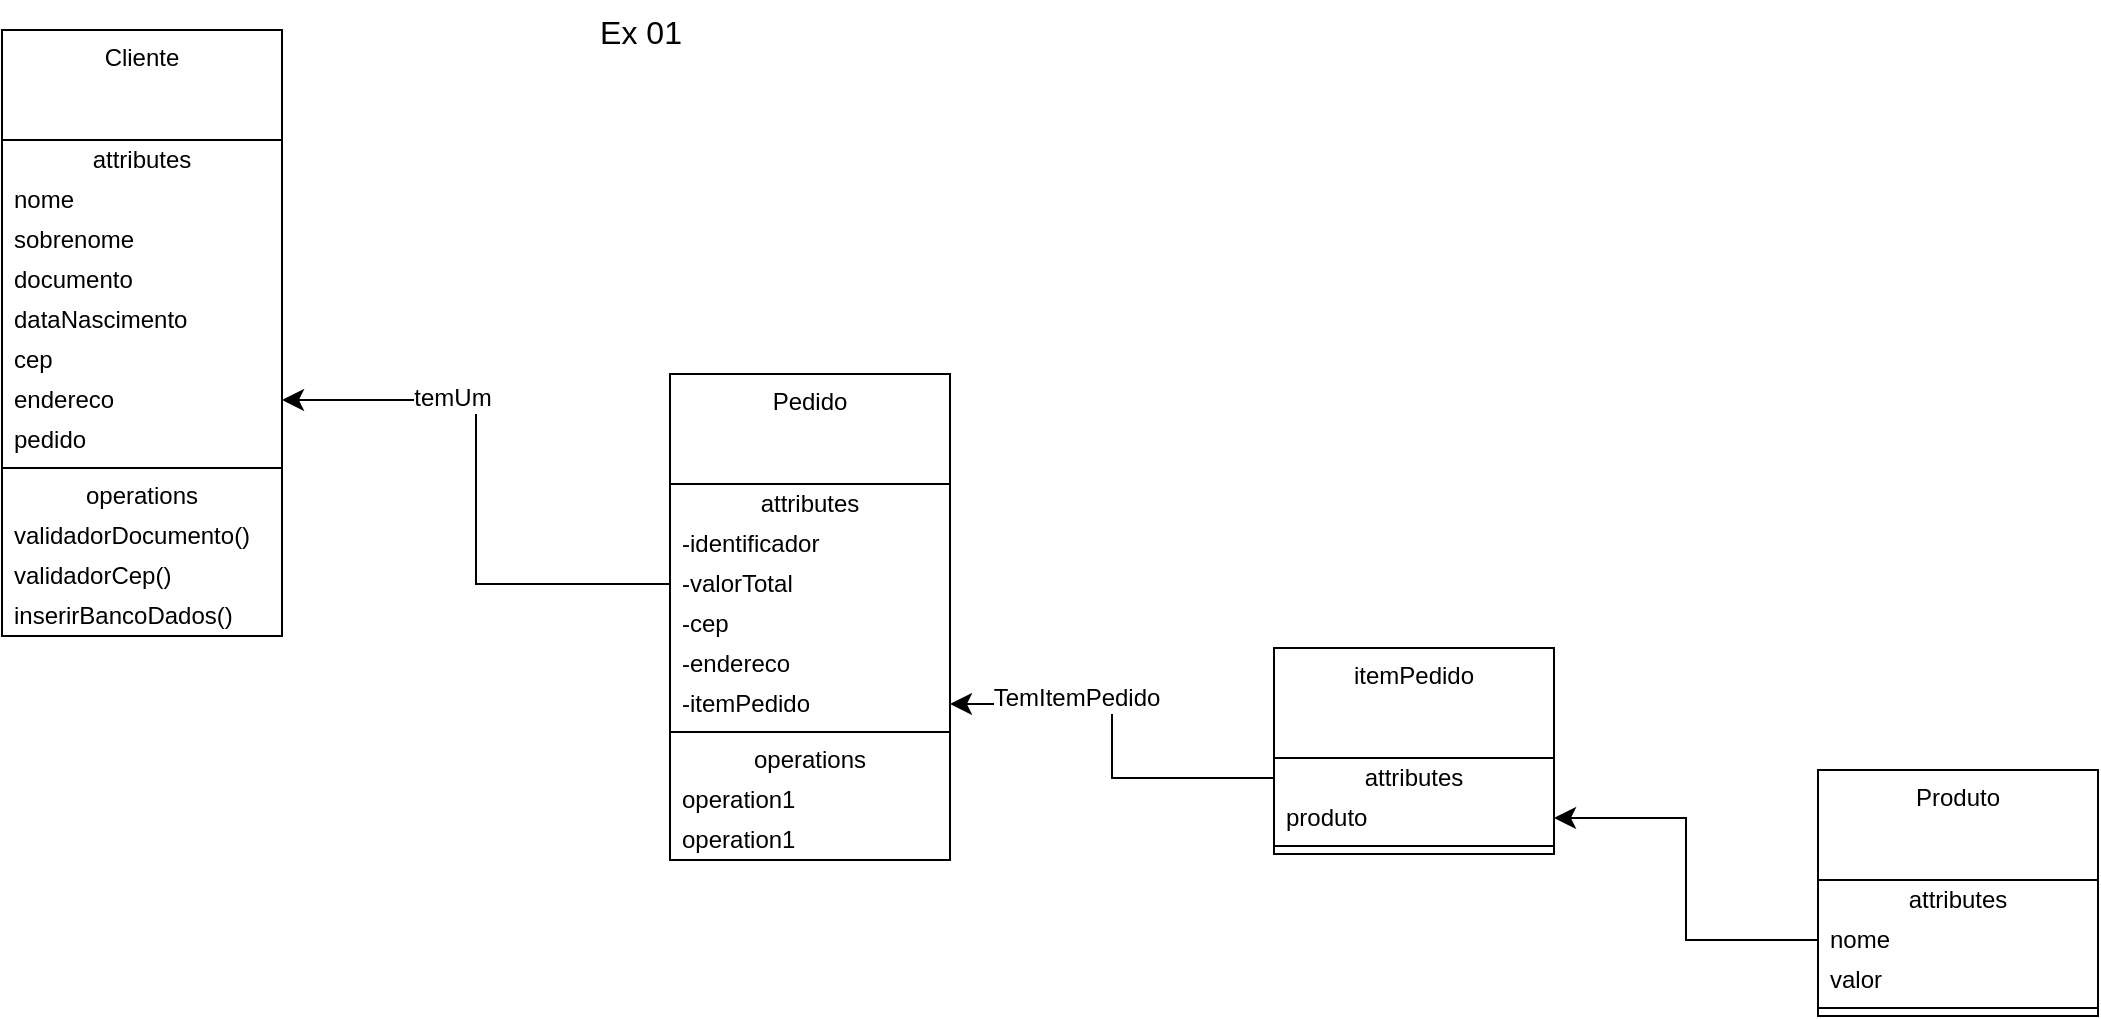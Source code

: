 <mxfile version="24.7.7" pages="4">
  <diagram name="Page-1" id="czfx6l4sxAxLdIoyAcw9">
    <mxGraphModel dx="2474" dy="1636" grid="0" gridSize="10" guides="1" tooltips="1" connect="1" arrows="1" fold="1" page="0" pageScale="1" pageWidth="827" pageHeight="1169" math="0" shadow="0">
      <root>
        <mxCell id="0" />
        <mxCell id="1" parent="0" />
        <mxCell id="qZZ64hg0Vm9KgGakXlwy-10" value="Cliente" style="swimlane;fontStyle=0;align=center;verticalAlign=top;childLayout=stackLayout;horizontal=1;startSize=55;horizontalStack=0;resizeParent=1;resizeParentMax=0;resizeLast=0;collapsible=0;marginBottom=0;html=1;whiteSpace=wrap;" vertex="1" parent="1">
          <mxGeometry x="-598" y="-782" width="140" height="303" as="geometry" />
        </mxCell>
        <mxCell id="qZZ64hg0Vm9KgGakXlwy-11" value="attributes" style="text;html=1;strokeColor=none;fillColor=none;align=center;verticalAlign=middle;spacingLeft=4;spacingRight=4;overflow=hidden;rotatable=0;points=[[0,0.5],[1,0.5]];portConstraint=eastwest;whiteSpace=wrap;" vertex="1" parent="qZZ64hg0Vm9KgGakXlwy-10">
          <mxGeometry y="55" width="140" height="20" as="geometry" />
        </mxCell>
        <mxCell id="qZZ64hg0Vm9KgGakXlwy-12" value="nome" style="text;html=1;strokeColor=none;fillColor=none;align=left;verticalAlign=middle;spacingLeft=4;spacingRight=4;overflow=hidden;rotatable=0;points=[[0,0.5],[1,0.5]];portConstraint=eastwest;whiteSpace=wrap;" vertex="1" parent="qZZ64hg0Vm9KgGakXlwy-10">
          <mxGeometry y="75" width="140" height="20" as="geometry" />
        </mxCell>
        <mxCell id="qZZ64hg0Vm9KgGakXlwy-44" value="sobrenome" style="text;html=1;strokeColor=none;fillColor=none;align=left;verticalAlign=middle;spacingLeft=4;spacingRight=4;overflow=hidden;rotatable=0;points=[[0,0.5],[1,0.5]];portConstraint=eastwest;whiteSpace=wrap;" vertex="1" parent="qZZ64hg0Vm9KgGakXlwy-10">
          <mxGeometry y="95" width="140" height="20" as="geometry" />
        </mxCell>
        <mxCell id="qZZ64hg0Vm9KgGakXlwy-45" value="documento" style="text;html=1;strokeColor=none;fillColor=none;align=left;verticalAlign=middle;spacingLeft=4;spacingRight=4;overflow=hidden;rotatable=0;points=[[0,0.5],[1,0.5]];portConstraint=eastwest;whiteSpace=wrap;" vertex="1" parent="qZZ64hg0Vm9KgGakXlwy-10">
          <mxGeometry y="115" width="140" height="20" as="geometry" />
        </mxCell>
        <mxCell id="qZZ64hg0Vm9KgGakXlwy-46" value="dataNascimento" style="text;html=1;strokeColor=none;fillColor=none;align=left;verticalAlign=middle;spacingLeft=4;spacingRight=4;overflow=hidden;rotatable=0;points=[[0,0.5],[1,0.5]];portConstraint=eastwest;whiteSpace=wrap;" vertex="1" parent="qZZ64hg0Vm9KgGakXlwy-10">
          <mxGeometry y="135" width="140" height="20" as="geometry" />
        </mxCell>
        <mxCell id="qZZ64hg0Vm9KgGakXlwy-47" value="cep" style="text;html=1;strokeColor=none;fillColor=none;align=left;verticalAlign=middle;spacingLeft=4;spacingRight=4;overflow=hidden;rotatable=0;points=[[0,0.5],[1,0.5]];portConstraint=eastwest;whiteSpace=wrap;" vertex="1" parent="qZZ64hg0Vm9KgGakXlwy-10">
          <mxGeometry y="155" width="140" height="20" as="geometry" />
        </mxCell>
        <mxCell id="qZZ64hg0Vm9KgGakXlwy-48" value="endereco" style="text;html=1;strokeColor=none;fillColor=none;align=left;verticalAlign=middle;spacingLeft=4;spacingRight=4;overflow=hidden;rotatable=0;points=[[0,0.5],[1,0.5]];portConstraint=eastwest;whiteSpace=wrap;" vertex="1" parent="qZZ64hg0Vm9KgGakXlwy-10">
          <mxGeometry y="175" width="140" height="20" as="geometry" />
        </mxCell>
        <mxCell id="qZZ64hg0Vm9KgGakXlwy-49" value="pedido" style="text;html=1;strokeColor=none;fillColor=none;align=left;verticalAlign=middle;spacingLeft=4;spacingRight=4;overflow=hidden;rotatable=0;points=[[0,0.5],[1,0.5]];portConstraint=eastwest;whiteSpace=wrap;" vertex="1" parent="qZZ64hg0Vm9KgGakXlwy-10">
          <mxGeometry y="195" width="140" height="20" as="geometry" />
        </mxCell>
        <mxCell id="qZZ64hg0Vm9KgGakXlwy-15" value="" style="line;strokeWidth=1;fillColor=none;align=left;verticalAlign=middle;spacingTop=-1;spacingLeft=3;spacingRight=3;rotatable=0;labelPosition=right;points=[];portConstraint=eastwest;" vertex="1" parent="qZZ64hg0Vm9KgGakXlwy-10">
          <mxGeometry y="215" width="140" height="8" as="geometry" />
        </mxCell>
        <mxCell id="qZZ64hg0Vm9KgGakXlwy-16" value="operations" style="text;html=1;strokeColor=none;fillColor=none;align=center;verticalAlign=middle;spacingLeft=4;spacingRight=4;overflow=hidden;rotatable=0;points=[[0,0.5],[1,0.5]];portConstraint=eastwest;whiteSpace=wrap;" vertex="1" parent="qZZ64hg0Vm9KgGakXlwy-10">
          <mxGeometry y="223" width="140" height="20" as="geometry" />
        </mxCell>
        <mxCell id="qZZ64hg0Vm9KgGakXlwy-17" value="validadorDocumento()" style="text;html=1;strokeColor=none;fillColor=none;align=left;verticalAlign=middle;spacingLeft=4;spacingRight=4;overflow=hidden;rotatable=0;points=[[0,0.5],[1,0.5]];portConstraint=eastwest;whiteSpace=wrap;" vertex="1" parent="qZZ64hg0Vm9KgGakXlwy-10">
          <mxGeometry y="243" width="140" height="20" as="geometry" />
        </mxCell>
        <mxCell id="qZZ64hg0Vm9KgGakXlwy-42" value="validadorCep()" style="text;html=1;strokeColor=none;fillColor=none;align=left;verticalAlign=middle;spacingLeft=4;spacingRight=4;overflow=hidden;rotatable=0;points=[[0,0.5],[1,0.5]];portConstraint=eastwest;whiteSpace=wrap;" vertex="1" parent="qZZ64hg0Vm9KgGakXlwy-10">
          <mxGeometry y="263" width="140" height="20" as="geometry" />
        </mxCell>
        <mxCell id="qZZ64hg0Vm9KgGakXlwy-43" value="inserirBancoDados()" style="text;html=1;strokeColor=none;fillColor=none;align=left;verticalAlign=middle;spacingLeft=4;spacingRight=4;overflow=hidden;rotatable=0;points=[[0,0.5],[1,0.5]];portConstraint=eastwest;whiteSpace=wrap;" vertex="1" parent="qZZ64hg0Vm9KgGakXlwy-10">
          <mxGeometry y="283" width="140" height="20" as="geometry" />
        </mxCell>
        <mxCell id="qZZ64hg0Vm9KgGakXlwy-18" value="Pedido" style="swimlane;fontStyle=0;align=center;verticalAlign=top;childLayout=stackLayout;horizontal=1;startSize=55;horizontalStack=0;resizeParent=1;resizeParentMax=0;resizeLast=0;collapsible=0;marginBottom=0;html=1;whiteSpace=wrap;" vertex="1" parent="1">
          <mxGeometry x="-264" y="-610" width="140" height="243" as="geometry" />
        </mxCell>
        <mxCell id="qZZ64hg0Vm9KgGakXlwy-19" value="attributes" style="text;html=1;strokeColor=none;fillColor=none;align=center;verticalAlign=middle;spacingLeft=4;spacingRight=4;overflow=hidden;rotatable=0;points=[[0,0.5],[1,0.5]];portConstraint=eastwest;whiteSpace=wrap;" vertex="1" parent="qZZ64hg0Vm9KgGakXlwy-18">
          <mxGeometry y="55" width="140" height="20" as="geometry" />
        </mxCell>
        <mxCell id="qZZ64hg0Vm9KgGakXlwy-20" value="-identificador" style="text;html=1;strokeColor=none;fillColor=none;align=left;verticalAlign=middle;spacingLeft=4;spacingRight=4;overflow=hidden;rotatable=0;points=[[0,0.5],[1,0.5]];portConstraint=eastwest;whiteSpace=wrap;" vertex="1" parent="qZZ64hg0Vm9KgGakXlwy-18">
          <mxGeometry y="75" width="140" height="20" as="geometry" />
        </mxCell>
        <mxCell id="qZZ64hg0Vm9KgGakXlwy-52" value="-valorTotal" style="text;html=1;strokeColor=none;fillColor=none;align=left;verticalAlign=middle;spacingLeft=4;spacingRight=4;overflow=hidden;rotatable=0;points=[[0,0.5],[1,0.5]];portConstraint=eastwest;whiteSpace=wrap;" vertex="1" parent="qZZ64hg0Vm9KgGakXlwy-18">
          <mxGeometry y="95" width="140" height="20" as="geometry" />
        </mxCell>
        <mxCell id="qZZ64hg0Vm9KgGakXlwy-53" value="-cep" style="text;html=1;strokeColor=none;fillColor=none;align=left;verticalAlign=middle;spacingLeft=4;spacingRight=4;overflow=hidden;rotatable=0;points=[[0,0.5],[1,0.5]];portConstraint=eastwest;whiteSpace=wrap;" vertex="1" parent="qZZ64hg0Vm9KgGakXlwy-18">
          <mxGeometry y="115" width="140" height="20" as="geometry" />
        </mxCell>
        <mxCell id="qZZ64hg0Vm9KgGakXlwy-54" value="-endereco" style="text;html=1;strokeColor=none;fillColor=none;align=left;verticalAlign=middle;spacingLeft=4;spacingRight=4;overflow=hidden;rotatable=0;points=[[0,0.5],[1,0.5]];portConstraint=eastwest;whiteSpace=wrap;" vertex="1" parent="qZZ64hg0Vm9KgGakXlwy-18">
          <mxGeometry y="135" width="140" height="20" as="geometry" />
        </mxCell>
        <mxCell id="qZZ64hg0Vm9KgGakXlwy-55" value="-itemPedido" style="text;html=1;strokeColor=none;fillColor=none;align=left;verticalAlign=middle;spacingLeft=4;spacingRight=4;overflow=hidden;rotatable=0;points=[[0,0.5],[1,0.5]];portConstraint=eastwest;whiteSpace=wrap;" vertex="1" parent="qZZ64hg0Vm9KgGakXlwy-18">
          <mxGeometry y="155" width="140" height="20" as="geometry" />
        </mxCell>
        <mxCell id="qZZ64hg0Vm9KgGakXlwy-23" value="" style="line;strokeWidth=1;fillColor=none;align=left;verticalAlign=middle;spacingTop=-1;spacingLeft=3;spacingRight=3;rotatable=0;labelPosition=right;points=[];portConstraint=eastwest;" vertex="1" parent="qZZ64hg0Vm9KgGakXlwy-18">
          <mxGeometry y="175" width="140" height="8" as="geometry" />
        </mxCell>
        <mxCell id="qZZ64hg0Vm9KgGakXlwy-24" value="operations" style="text;html=1;strokeColor=none;fillColor=none;align=center;verticalAlign=middle;spacingLeft=4;spacingRight=4;overflow=hidden;rotatable=0;points=[[0,0.5],[1,0.5]];portConstraint=eastwest;whiteSpace=wrap;" vertex="1" parent="qZZ64hg0Vm9KgGakXlwy-18">
          <mxGeometry y="183" width="140" height="20" as="geometry" />
        </mxCell>
        <mxCell id="qZZ64hg0Vm9KgGakXlwy-25" value="operation1" style="text;html=1;strokeColor=none;fillColor=none;align=left;verticalAlign=middle;spacingLeft=4;spacingRight=4;overflow=hidden;rotatable=0;points=[[0,0.5],[1,0.5]];portConstraint=eastwest;whiteSpace=wrap;" vertex="1" parent="qZZ64hg0Vm9KgGakXlwy-18">
          <mxGeometry y="203" width="140" height="20" as="geometry" />
        </mxCell>
        <mxCell id="qZZ64hg0Vm9KgGakXlwy-50" value="operation1" style="text;html=1;strokeColor=none;fillColor=none;align=left;verticalAlign=middle;spacingLeft=4;spacingRight=4;overflow=hidden;rotatable=0;points=[[0,0.5],[1,0.5]];portConstraint=eastwest;whiteSpace=wrap;" vertex="1" parent="qZZ64hg0Vm9KgGakXlwy-18">
          <mxGeometry y="223" width="140" height="20" as="geometry" />
        </mxCell>
        <mxCell id="qZZ64hg0Vm9KgGakXlwy-26" value="itemPedido" style="swimlane;fontStyle=0;align=center;verticalAlign=top;childLayout=stackLayout;horizontal=1;startSize=55;horizontalStack=0;resizeParent=1;resizeParentMax=0;resizeLast=0;collapsible=0;marginBottom=0;html=1;whiteSpace=wrap;" vertex="1" parent="1">
          <mxGeometry x="38" y="-473" width="140" height="103" as="geometry" />
        </mxCell>
        <mxCell id="qZZ64hg0Vm9KgGakXlwy-27" value="attributes" style="text;html=1;strokeColor=none;fillColor=none;align=center;verticalAlign=middle;spacingLeft=4;spacingRight=4;overflow=hidden;rotatable=0;points=[[0,0.5],[1,0.5]];portConstraint=eastwest;whiteSpace=wrap;" vertex="1" parent="qZZ64hg0Vm9KgGakXlwy-26">
          <mxGeometry y="55" width="140" height="20" as="geometry" />
        </mxCell>
        <mxCell id="qZZ64hg0Vm9KgGakXlwy-28" value="produto" style="text;html=1;strokeColor=none;fillColor=none;align=left;verticalAlign=middle;spacingLeft=4;spacingRight=4;overflow=hidden;rotatable=0;points=[[0,0.5],[1,0.5]];portConstraint=eastwest;whiteSpace=wrap;" vertex="1" parent="qZZ64hg0Vm9KgGakXlwy-26">
          <mxGeometry y="75" width="140" height="20" as="geometry" />
        </mxCell>
        <mxCell id="qZZ64hg0Vm9KgGakXlwy-31" value="" style="line;strokeWidth=1;fillColor=none;align=left;verticalAlign=middle;spacingTop=-1;spacingLeft=3;spacingRight=3;rotatable=0;labelPosition=right;points=[];portConstraint=eastwest;" vertex="1" parent="qZZ64hg0Vm9KgGakXlwy-26">
          <mxGeometry y="95" width="140" height="8" as="geometry" />
        </mxCell>
        <mxCell id="qZZ64hg0Vm9KgGakXlwy-34" value="Produto" style="swimlane;fontStyle=0;align=center;verticalAlign=top;childLayout=stackLayout;horizontal=1;startSize=55;horizontalStack=0;resizeParent=1;resizeParentMax=0;resizeLast=0;collapsible=0;marginBottom=0;html=1;whiteSpace=wrap;" vertex="1" parent="1">
          <mxGeometry x="310" y="-412" width="140" height="123" as="geometry" />
        </mxCell>
        <mxCell id="qZZ64hg0Vm9KgGakXlwy-35" value="attributes" style="text;html=1;strokeColor=none;fillColor=none;align=center;verticalAlign=middle;spacingLeft=4;spacingRight=4;overflow=hidden;rotatable=0;points=[[0,0.5],[1,0.5]];portConstraint=eastwest;whiteSpace=wrap;" vertex="1" parent="qZZ64hg0Vm9KgGakXlwy-34">
          <mxGeometry y="55" width="140" height="20" as="geometry" />
        </mxCell>
        <mxCell id="qZZ64hg0Vm9KgGakXlwy-36" value="nome" style="text;html=1;strokeColor=none;fillColor=none;align=left;verticalAlign=middle;spacingLeft=4;spacingRight=4;overflow=hidden;rotatable=0;points=[[0,0.5],[1,0.5]];portConstraint=eastwest;whiteSpace=wrap;" vertex="1" parent="qZZ64hg0Vm9KgGakXlwy-34">
          <mxGeometry y="75" width="140" height="20" as="geometry" />
        </mxCell>
        <mxCell id="qZZ64hg0Vm9KgGakXlwy-56" value="valor" style="text;html=1;strokeColor=none;fillColor=none;align=left;verticalAlign=middle;spacingLeft=4;spacingRight=4;overflow=hidden;rotatable=0;points=[[0,0.5],[1,0.5]];portConstraint=eastwest;whiteSpace=wrap;" vertex="1" parent="qZZ64hg0Vm9KgGakXlwy-34">
          <mxGeometry y="95" width="140" height="20" as="geometry" />
        </mxCell>
        <mxCell id="qZZ64hg0Vm9KgGakXlwy-39" value="" style="line;strokeWidth=1;fillColor=none;align=left;verticalAlign=middle;spacingTop=-1;spacingLeft=3;spacingRight=3;rotatable=0;labelPosition=right;points=[];portConstraint=eastwest;" vertex="1" parent="qZZ64hg0Vm9KgGakXlwy-34">
          <mxGeometry y="115" width="140" height="8" as="geometry" />
        </mxCell>
        <mxCell id="qZZ64hg0Vm9KgGakXlwy-63" style="edgeStyle=orthogonalEdgeStyle;rounded=0;orthogonalLoop=1;jettySize=auto;html=1;exitX=0;exitY=0.5;exitDx=0;exitDy=0;entryX=1;entryY=0.5;entryDx=0;entryDy=0;fontSize=12;startSize=8;endSize=8;" edge="1" parent="1" source="qZZ64hg0Vm9KgGakXlwy-52" target="qZZ64hg0Vm9KgGakXlwy-48">
          <mxGeometry relative="1" as="geometry" />
        </mxCell>
        <mxCell id="qZZ64hg0Vm9KgGakXlwy-64" value="temUm" style="edgeLabel;html=1;align=center;verticalAlign=middle;resizable=0;points=[];fontSize=12;" vertex="1" connectable="0" parent="qZZ64hg0Vm9KgGakXlwy-63">
          <mxGeometry x="0.406" y="-1" relative="1" as="geometry">
            <mxPoint as="offset" />
          </mxGeometry>
        </mxCell>
        <mxCell id="qZZ64hg0Vm9KgGakXlwy-65" style="edgeStyle=orthogonalEdgeStyle;rounded=0;orthogonalLoop=1;jettySize=auto;html=1;exitX=0;exitY=0.5;exitDx=0;exitDy=0;entryX=1;entryY=0.5;entryDx=0;entryDy=0;fontSize=12;startSize=8;endSize=8;" edge="1" parent="1" source="qZZ64hg0Vm9KgGakXlwy-27" target="qZZ64hg0Vm9KgGakXlwy-55">
          <mxGeometry relative="1" as="geometry" />
        </mxCell>
        <mxCell id="qZZ64hg0Vm9KgGakXlwy-66" value="TemItemPedido" style="edgeLabel;html=1;align=center;verticalAlign=middle;resizable=0;points=[];fontSize=12;" vertex="1" connectable="0" parent="qZZ64hg0Vm9KgGakXlwy-65">
          <mxGeometry x="0.618" y="-1" relative="1" as="geometry">
            <mxPoint x="25" y="-2" as="offset" />
          </mxGeometry>
        </mxCell>
        <mxCell id="qZZ64hg0Vm9KgGakXlwy-69" style="edgeStyle=orthogonalEdgeStyle;rounded=0;orthogonalLoop=1;jettySize=auto;html=1;exitX=0;exitY=0.5;exitDx=0;exitDy=0;entryX=1;entryY=0.5;entryDx=0;entryDy=0;fontSize=12;startSize=8;endSize=8;" edge="1" parent="1" source="qZZ64hg0Vm9KgGakXlwy-36" target="qZZ64hg0Vm9KgGakXlwy-28">
          <mxGeometry relative="1" as="geometry" />
        </mxCell>
        <mxCell id="qZZ64hg0Vm9KgGakXlwy-70" value="Ex 01" style="text;html=1;align=center;verticalAlign=middle;resizable=0;points=[];autosize=1;strokeColor=none;fillColor=none;fontSize=16;" vertex="1" parent="1">
          <mxGeometry x="-308.5" y="-796.5" width="59" height="31" as="geometry" />
        </mxCell>
      </root>
    </mxGraphModel>
  </diagram>
  <diagram id="YtJf0SkwaowIKMkwSpSg" name="Page-2">
    <mxGraphModel dx="2195" dy="2297" grid="0" gridSize="10" guides="1" tooltips="1" connect="1" arrows="1" fold="1" page="0" pageScale="1" pageWidth="827" pageHeight="1169" math="0" shadow="0">
      <root>
        <mxCell id="0" />
        <mxCell id="1" parent="0" />
        <mxCell id="MpnMH5lUcvCLgz3_sEFd-1" value="ex 02&lt;div&gt;&lt;br&gt;&lt;/div&gt;" style="text;html=1;align=center;verticalAlign=middle;resizable=0;points=[];autosize=1;strokeColor=none;fillColor=none;fontSize=16;" vertex="1" parent="1">
          <mxGeometry x="-554" y="-1574" width="57" height="50" as="geometry" />
        </mxCell>
        <mxCell id="MpnMH5lUcvCLgz3_sEFd-2" value="Paciente" style="swimlane;fontStyle=0;align=center;verticalAlign=top;childLayout=stackLayout;horizontal=1;startSize=55;horizontalStack=0;resizeParent=1;resizeParentMax=0;resizeLast=0;collapsible=0;marginBottom=0;html=1;whiteSpace=wrap;" vertex="1" parent="1">
          <mxGeometry x="-486" y="-1503" width="140" height="243" as="geometry" />
        </mxCell>
        <mxCell id="MpnMH5lUcvCLgz3_sEFd-3" value="attributes" style="text;html=1;strokeColor=none;fillColor=none;align=center;verticalAlign=middle;spacingLeft=4;spacingRight=4;overflow=hidden;rotatable=0;points=[[0,0.5],[1,0.5]];portConstraint=eastwest;whiteSpace=wrap;" vertex="1" parent="MpnMH5lUcvCLgz3_sEFd-2">
          <mxGeometry y="55" width="140" height="20" as="geometry" />
        </mxCell>
        <mxCell id="MpnMH5lUcvCLgz3_sEFd-4" value="nome" style="text;html=1;strokeColor=none;fillColor=none;align=left;verticalAlign=middle;spacingLeft=4;spacingRight=4;overflow=hidden;rotatable=0;points=[[0,0.5],[1,0.5]];portConstraint=eastwest;whiteSpace=wrap;" vertex="1" parent="MpnMH5lUcvCLgz3_sEFd-2">
          <mxGeometry y="75" width="140" height="20" as="geometry" />
        </mxCell>
        <mxCell id="MpnMH5lUcvCLgz3_sEFd-34" value="idade" style="text;html=1;strokeColor=none;fillColor=none;align=left;verticalAlign=middle;spacingLeft=4;spacingRight=4;overflow=hidden;rotatable=0;points=[[0,0.5],[1,0.5]];portConstraint=eastwest;whiteSpace=wrap;" vertex="1" parent="MpnMH5lUcvCLgz3_sEFd-2">
          <mxGeometry y="95" width="140" height="20" as="geometry" />
        </mxCell>
        <mxCell id="MpnMH5lUcvCLgz3_sEFd-35" value="endereco" style="text;html=1;strokeColor=none;fillColor=none;align=left;verticalAlign=middle;spacingLeft=4;spacingRight=4;overflow=hidden;rotatable=0;points=[[0,0.5],[1,0.5]];portConstraint=eastwest;whiteSpace=wrap;" vertex="1" parent="MpnMH5lUcvCLgz3_sEFd-2">
          <mxGeometry y="115" width="140" height="20" as="geometry" />
        </mxCell>
        <mxCell id="MpnMH5lUcvCLgz3_sEFd-36" value="telefone" style="text;html=1;strokeColor=none;fillColor=none;align=left;verticalAlign=middle;spacingLeft=4;spacingRight=4;overflow=hidden;rotatable=0;points=[[0,0.5],[1,0.5]];portConstraint=eastwest;whiteSpace=wrap;" vertex="1" parent="MpnMH5lUcvCLgz3_sEFd-2">
          <mxGeometry y="135" width="140" height="20" as="geometry" />
        </mxCell>
        <mxCell id="MpnMH5lUcvCLgz3_sEFd-37" value="historicoMedico" style="text;html=1;strokeColor=none;fillColor=none;align=left;verticalAlign=middle;spacingLeft=4;spacingRight=4;overflow=hidden;rotatable=0;points=[[0,0.5],[1,0.5]];portConstraint=eastwest;whiteSpace=wrap;" vertex="1" parent="MpnMH5lUcvCLgz3_sEFd-2">
          <mxGeometry y="155" width="140" height="20" as="geometry" />
        </mxCell>
        <mxCell id="MpnMH5lUcvCLgz3_sEFd-7" value="" style="line;strokeWidth=1;fillColor=none;align=left;verticalAlign=middle;spacingTop=-1;spacingLeft=3;spacingRight=3;rotatable=0;labelPosition=right;points=[];portConstraint=eastwest;" vertex="1" parent="MpnMH5lUcvCLgz3_sEFd-2">
          <mxGeometry y="175" width="140" height="8" as="geometry" />
        </mxCell>
        <mxCell id="MpnMH5lUcvCLgz3_sEFd-8" value="operations" style="text;html=1;strokeColor=none;fillColor=none;align=center;verticalAlign=middle;spacingLeft=4;spacingRight=4;overflow=hidden;rotatable=0;points=[[0,0.5],[1,0.5]];portConstraint=eastwest;whiteSpace=wrap;" vertex="1" parent="MpnMH5lUcvCLgz3_sEFd-2">
          <mxGeometry y="183" width="140" height="20" as="geometry" />
        </mxCell>
        <mxCell id="MpnMH5lUcvCLgz3_sEFd-9" value="marcarConsulta()" style="text;html=1;strokeColor=none;fillColor=none;align=left;verticalAlign=middle;spacingLeft=4;spacingRight=4;overflow=hidden;rotatable=0;points=[[0,0.5],[1,0.5]];portConstraint=eastwest;whiteSpace=wrap;" vertex="1" parent="MpnMH5lUcvCLgz3_sEFd-2">
          <mxGeometry y="203" width="140" height="20" as="geometry" />
        </mxCell>
        <mxCell id="MpnMH5lUcvCLgz3_sEFd-38" value="cancelarConsulta()" style="text;html=1;strokeColor=none;fillColor=none;align=left;verticalAlign=middle;spacingLeft=4;spacingRight=4;overflow=hidden;rotatable=0;points=[[0,0.5],[1,0.5]];portConstraint=eastwest;whiteSpace=wrap;" vertex="1" parent="MpnMH5lUcvCLgz3_sEFd-2">
          <mxGeometry y="223" width="140" height="20" as="geometry" />
        </mxCell>
        <mxCell id="MpnMH5lUcvCLgz3_sEFd-10" value="Medico" style="swimlane;fontStyle=0;align=center;verticalAlign=top;childLayout=stackLayout;horizontal=1;startSize=55;horizontalStack=0;resizeParent=1;resizeParentMax=0;resizeLast=0;collapsible=0;marginBottom=0;html=1;whiteSpace=wrap;" vertex="1" parent="1">
          <mxGeometry x="176" y="-1392" width="140" height="203" as="geometry" />
        </mxCell>
        <mxCell id="MpnMH5lUcvCLgz3_sEFd-11" value="attributes" style="text;html=1;strokeColor=none;fillColor=none;align=center;verticalAlign=middle;spacingLeft=4;spacingRight=4;overflow=hidden;rotatable=0;points=[[0,0.5],[1,0.5]];portConstraint=eastwest;whiteSpace=wrap;" vertex="1" parent="MpnMH5lUcvCLgz3_sEFd-10">
          <mxGeometry y="55" width="140" height="20" as="geometry" />
        </mxCell>
        <mxCell id="MpnMH5lUcvCLgz3_sEFd-12" value="nome" style="text;html=1;strokeColor=none;fillColor=none;align=left;verticalAlign=middle;spacingLeft=4;spacingRight=4;overflow=hidden;rotatable=0;points=[[0,0.5],[1,0.5]];portConstraint=eastwest;whiteSpace=wrap;" vertex="1" parent="MpnMH5lUcvCLgz3_sEFd-10">
          <mxGeometry y="75" width="140" height="20" as="geometry" />
        </mxCell>
        <mxCell id="hEM5aG9csn8AFSJkJF_Z-1" value="especialidade" style="text;html=1;strokeColor=none;fillColor=none;align=left;verticalAlign=middle;spacingLeft=4;spacingRight=4;overflow=hidden;rotatable=0;points=[[0,0.5],[1,0.5]];portConstraint=eastwest;whiteSpace=wrap;" vertex="1" parent="MpnMH5lUcvCLgz3_sEFd-10">
          <mxGeometry y="95" width="140" height="20" as="geometry" />
        </mxCell>
        <mxCell id="hEM5aG9csn8AFSJkJF_Z-2" value="crm" style="text;html=1;strokeColor=none;fillColor=none;align=left;verticalAlign=middle;spacingLeft=4;spacingRight=4;overflow=hidden;rotatable=0;points=[[0,0.5],[1,0.5]];portConstraint=eastwest;whiteSpace=wrap;" vertex="1" parent="MpnMH5lUcvCLgz3_sEFd-10">
          <mxGeometry y="115" width="140" height="20" as="geometry" />
        </mxCell>
        <mxCell id="MpnMH5lUcvCLgz3_sEFd-15" value="" style="line;strokeWidth=1;fillColor=none;align=left;verticalAlign=middle;spacingTop=-1;spacingLeft=3;spacingRight=3;rotatable=0;labelPosition=right;points=[];portConstraint=eastwest;" vertex="1" parent="MpnMH5lUcvCLgz3_sEFd-10">
          <mxGeometry y="135" width="140" height="8" as="geometry" />
        </mxCell>
        <mxCell id="MpnMH5lUcvCLgz3_sEFd-16" value="operations" style="text;html=1;strokeColor=none;fillColor=none;align=center;verticalAlign=middle;spacingLeft=4;spacingRight=4;overflow=hidden;rotatable=0;points=[[0,0.5],[1,0.5]];portConstraint=eastwest;whiteSpace=wrap;" vertex="1" parent="MpnMH5lUcvCLgz3_sEFd-10">
          <mxGeometry y="143" width="140" height="20" as="geometry" />
        </mxCell>
        <mxCell id="MpnMH5lUcvCLgz3_sEFd-17" value="realizarConsulta()" style="text;html=1;strokeColor=none;fillColor=none;align=left;verticalAlign=middle;spacingLeft=4;spacingRight=4;overflow=hidden;rotatable=0;points=[[0,0.5],[1,0.5]];portConstraint=eastwest;whiteSpace=wrap;" vertex="1" parent="MpnMH5lUcvCLgz3_sEFd-10">
          <mxGeometry y="163" width="140" height="20" as="geometry" />
        </mxCell>
        <mxCell id="hEM5aG9csn8AFSJkJF_Z-3" value="emitirConsulta()" style="text;html=1;strokeColor=none;fillColor=none;align=left;verticalAlign=middle;spacingLeft=4;spacingRight=4;overflow=hidden;rotatable=0;points=[[0,0.5],[1,0.5]];portConstraint=eastwest;whiteSpace=wrap;" vertex="1" parent="MpnMH5lUcvCLgz3_sEFd-10">
          <mxGeometry y="183" width="140" height="20" as="geometry" />
        </mxCell>
        <mxCell id="MpnMH5lUcvCLgz3_sEFd-18" value="Enfermagem" style="swimlane;fontStyle=0;align=center;verticalAlign=top;childLayout=stackLayout;horizontal=1;startSize=55;horizontalStack=0;resizeParent=1;resizeParentMax=0;resizeLast=0;collapsible=0;marginBottom=0;html=1;whiteSpace=wrap;" vertex="1" parent="1">
          <mxGeometry x="-358" y="-1143" width="140" height="183" as="geometry" />
        </mxCell>
        <mxCell id="MpnMH5lUcvCLgz3_sEFd-19" value="attributes" style="text;html=1;strokeColor=none;fillColor=none;align=center;verticalAlign=middle;spacingLeft=4;spacingRight=4;overflow=hidden;rotatable=0;points=[[0,0.5],[1,0.5]];portConstraint=eastwest;whiteSpace=wrap;" vertex="1" parent="MpnMH5lUcvCLgz3_sEFd-18">
          <mxGeometry y="55" width="140" height="20" as="geometry" />
        </mxCell>
        <mxCell id="MpnMH5lUcvCLgz3_sEFd-20" value="nome" style="text;html=1;strokeColor=none;fillColor=none;align=left;verticalAlign=middle;spacingLeft=4;spacingRight=4;overflow=hidden;rotatable=0;points=[[0,0.5],[1,0.5]];portConstraint=eastwest;whiteSpace=wrap;" vertex="1" parent="MpnMH5lUcvCLgz3_sEFd-18">
          <mxGeometry y="75" width="140" height="20" as="geometry" />
        </mxCell>
        <mxCell id="hEM5aG9csn8AFSJkJF_Z-6" value="registro" style="text;html=1;strokeColor=none;fillColor=none;align=left;verticalAlign=middle;spacingLeft=4;spacingRight=4;overflow=hidden;rotatable=0;points=[[0,0.5],[1,0.5]];portConstraint=eastwest;whiteSpace=wrap;" vertex="1" parent="MpnMH5lUcvCLgz3_sEFd-18">
          <mxGeometry y="95" width="140" height="20" as="geometry" />
        </mxCell>
        <mxCell id="MpnMH5lUcvCLgz3_sEFd-23" value="" style="line;strokeWidth=1;fillColor=none;align=left;verticalAlign=middle;spacingTop=-1;spacingLeft=3;spacingRight=3;rotatable=0;labelPosition=right;points=[];portConstraint=eastwest;" vertex="1" parent="MpnMH5lUcvCLgz3_sEFd-18">
          <mxGeometry y="115" width="140" height="8" as="geometry" />
        </mxCell>
        <mxCell id="MpnMH5lUcvCLgz3_sEFd-24" value="operations" style="text;html=1;strokeColor=none;fillColor=none;align=center;verticalAlign=middle;spacingLeft=4;spacingRight=4;overflow=hidden;rotatable=0;points=[[0,0.5],[1,0.5]];portConstraint=eastwest;whiteSpace=wrap;" vertex="1" parent="MpnMH5lUcvCLgz3_sEFd-18">
          <mxGeometry y="123" width="140" height="20" as="geometry" />
        </mxCell>
        <mxCell id="MpnMH5lUcvCLgz3_sEFd-25" value="assistirConsulta()" style="text;html=1;strokeColor=none;fillColor=none;align=left;verticalAlign=middle;spacingLeft=4;spacingRight=4;overflow=hidden;rotatable=0;points=[[0,0.5],[1,0.5]];portConstraint=eastwest;whiteSpace=wrap;" vertex="1" parent="MpnMH5lUcvCLgz3_sEFd-18">
          <mxGeometry y="143" width="140" height="20" as="geometry" />
        </mxCell>
        <mxCell id="hEM5aG9csn8AFSJkJF_Z-7" value="aplicarMedicamento()" style="text;html=1;strokeColor=none;fillColor=none;align=left;verticalAlign=middle;spacingLeft=4;spacingRight=4;overflow=hidden;rotatable=0;points=[[0,0.5],[1,0.5]];portConstraint=eastwest;whiteSpace=wrap;" vertex="1" parent="MpnMH5lUcvCLgz3_sEFd-18">
          <mxGeometry y="163" width="140" height="20" as="geometry" />
        </mxCell>
        <mxCell id="MpnMH5lUcvCLgz3_sEFd-26" value="Consulta" style="swimlane;fontStyle=0;align=center;verticalAlign=top;childLayout=stackLayout;horizontal=1;startSize=55;horizontalStack=0;resizeParent=1;resizeParentMax=0;resizeLast=0;collapsible=0;marginBottom=0;html=1;whiteSpace=wrap;" vertex="1" parent="1">
          <mxGeometry x="-146" y="-1463" width="140" height="203" as="geometry" />
        </mxCell>
        <mxCell id="MpnMH5lUcvCLgz3_sEFd-27" value="attributes" style="text;html=1;strokeColor=none;fillColor=none;align=center;verticalAlign=middle;spacingLeft=4;spacingRight=4;overflow=hidden;rotatable=0;points=[[0,0.5],[1,0.5]];portConstraint=eastwest;whiteSpace=wrap;" vertex="1" parent="MpnMH5lUcvCLgz3_sEFd-26">
          <mxGeometry y="55" width="140" height="20" as="geometry" />
        </mxCell>
        <mxCell id="MpnMH5lUcvCLgz3_sEFd-28" value="data" style="text;html=1;strokeColor=none;fillColor=none;align=left;verticalAlign=middle;spacingLeft=4;spacingRight=4;overflow=hidden;rotatable=0;points=[[0,0.5],[1,0.5]];portConstraint=eastwest;whiteSpace=wrap;" vertex="1" parent="MpnMH5lUcvCLgz3_sEFd-26">
          <mxGeometry y="75" width="140" height="20" as="geometry" />
        </mxCell>
        <mxCell id="pgSY3VOdV0O3gkSxskOd-1" value="hora" style="text;html=1;strokeColor=none;fillColor=none;align=left;verticalAlign=middle;spacingLeft=4;spacingRight=4;overflow=hidden;rotatable=0;points=[[0,0.5],[1,0.5]];portConstraint=eastwest;whiteSpace=wrap;" vertex="1" parent="MpnMH5lUcvCLgz3_sEFd-26">
          <mxGeometry y="95" width="140" height="20" as="geometry" />
        </mxCell>
        <mxCell id="pgSY3VOdV0O3gkSxskOd-2" value="diagnostico" style="text;html=1;strokeColor=none;fillColor=none;align=left;verticalAlign=middle;spacingLeft=4;spacingRight=4;overflow=hidden;rotatable=0;points=[[0,0.5],[1,0.5]];portConstraint=eastwest;whiteSpace=wrap;" vertex="1" parent="MpnMH5lUcvCLgz3_sEFd-26">
          <mxGeometry y="115" width="140" height="20" as="geometry" />
        </mxCell>
        <mxCell id="MpnMH5lUcvCLgz3_sEFd-31" value="" style="line;strokeWidth=1;fillColor=none;align=left;verticalAlign=middle;spacingTop=-1;spacingLeft=3;spacingRight=3;rotatable=0;labelPosition=right;points=[];portConstraint=eastwest;" vertex="1" parent="MpnMH5lUcvCLgz3_sEFd-26">
          <mxGeometry y="135" width="140" height="8" as="geometry" />
        </mxCell>
        <mxCell id="MpnMH5lUcvCLgz3_sEFd-32" value="operations" style="text;html=1;strokeColor=none;fillColor=none;align=center;verticalAlign=middle;spacingLeft=4;spacingRight=4;overflow=hidden;rotatable=0;points=[[0,0.5],[1,0.5]];portConstraint=eastwest;whiteSpace=wrap;" vertex="1" parent="MpnMH5lUcvCLgz3_sEFd-26">
          <mxGeometry y="143" width="140" height="20" as="geometry" />
        </mxCell>
        <mxCell id="MpnMH5lUcvCLgz3_sEFd-33" value="agendar()" style="text;html=1;strokeColor=none;fillColor=none;align=left;verticalAlign=middle;spacingLeft=4;spacingRight=4;overflow=hidden;rotatable=0;points=[[0,0.5],[1,0.5]];portConstraint=eastwest;whiteSpace=wrap;" vertex="1" parent="MpnMH5lUcvCLgz3_sEFd-26">
          <mxGeometry y="163" width="140" height="20" as="geometry" />
        </mxCell>
        <mxCell id="hEM5aG9csn8AFSJkJF_Z-8" value="finalizar()" style="text;html=1;strokeColor=none;fillColor=none;align=left;verticalAlign=middle;spacingLeft=4;spacingRight=4;overflow=hidden;rotatable=0;points=[[0,0.5],[1,0.5]];portConstraint=eastwest;whiteSpace=wrap;" vertex="1" parent="MpnMH5lUcvCLgz3_sEFd-26">
          <mxGeometry y="183" width="140" height="20" as="geometry" />
        </mxCell>
        <mxCell id="pgSY3VOdV0O3gkSxskOd-4" style="edgeStyle=orthogonalEdgeStyle;rounded=0;orthogonalLoop=1;jettySize=auto;html=1;exitX=0;exitY=0.5;exitDx=0;exitDy=0;entryX=1;entryY=0.5;entryDx=0;entryDy=0;fontSize=12;startSize=8;endSize=8;" edge="1" parent="1" source="MpnMH5lUcvCLgz3_sEFd-28" target="MpnMH5lUcvCLgz3_sEFd-4">
          <mxGeometry relative="1" as="geometry" />
        </mxCell>
        <mxCell id="pgSY3VOdV0O3gkSxskOd-5" value="n." style="text;html=1;align=center;verticalAlign=middle;resizable=0;points=[];autosize=1;strokeColor=none;fillColor=none;fontSize=16;" vertex="1" parent="1">
          <mxGeometry x="-340" y="-1416" width="31" height="31" as="geometry" />
        </mxCell>
        <mxCell id="pgSY3VOdV0O3gkSxskOd-6" value=".1" style="text;html=1;align=center;verticalAlign=middle;resizable=0;points=[];autosize=1;strokeColor=none;fillColor=none;fontSize=16;" vertex="1" parent="1">
          <mxGeometry x="-182.5" y="-1408.5" width="31" height="31" as="geometry" />
        </mxCell>
        <mxCell id="pgSY3VOdV0O3gkSxskOd-9" style="edgeStyle=orthogonalEdgeStyle;rounded=0;orthogonalLoop=1;jettySize=auto;html=1;exitX=0.75;exitY=0;exitDx=0;exitDy=0;entryX=0.557;entryY=1;entryDx=0;entryDy=0;entryPerimeter=0;fontSize=12;startSize=8;endSize=8;" edge="1" parent="1" target="hEM5aG9csn8AFSJkJF_Z-8">
          <mxGeometry relative="1" as="geometry">
            <mxPoint x="-218" y="-1118" as="sourcePoint" />
            <mxPoint x="-49.96" y="-1230" as="targetPoint" />
          </mxGeometry>
        </mxCell>
        <mxCell id="pgSY3VOdV0O3gkSxskOd-10" value="N.." style="text;html=1;align=center;verticalAlign=middle;resizable=0;points=[];autosize=1;strokeColor=none;fillColor=none;fontSize=16;" vertex="1" parent="1">
          <mxGeometry x="-211.5" y="-1182.5" width="38" height="31" as="geometry" />
        </mxCell>
        <mxCell id="pgSY3VOdV0O3gkSxskOd-11" value="M.." style="text;html=1;align=center;verticalAlign=middle;resizable=0;points=[];autosize=1;strokeColor=none;fillColor=none;fontSize=16;" vertex="1" parent="1">
          <mxGeometry x="-182.5" y="-1279" width="40" height="31" as="geometry" />
        </mxCell>
        <mxCell id="pgSY3VOdV0O3gkSxskOd-12" style="edgeStyle=orthogonalEdgeStyle;rounded=0;orthogonalLoop=1;jettySize=auto;html=1;exitX=0;exitY=0.5;exitDx=0;exitDy=0;entryX=1;entryY=0.5;entryDx=0;entryDy=0;fontSize=12;startSize=8;endSize=8;" edge="1" parent="1" source="MpnMH5lUcvCLgz3_sEFd-12" target="pgSY3VOdV0O3gkSxskOd-1">
          <mxGeometry relative="1" as="geometry" />
        </mxCell>
        <mxCell id="pgSY3VOdV0O3gkSxskOd-13" value="1.." style="text;html=1;align=center;verticalAlign=middle;resizable=0;points=[];autosize=1;strokeColor=none;fillColor=none;fontSize=16;" vertex="1" parent="1">
          <mxGeometry x="138.5" y="-1342.5" width="36" height="31" as="geometry" />
        </mxCell>
        <mxCell id="pgSY3VOdV0O3gkSxskOd-14" value="N.." style="text;html=1;align=center;verticalAlign=middle;resizable=0;points=[];autosize=1;strokeColor=none;fillColor=none;fontSize=16;" vertex="1" parent="1">
          <mxGeometry x="-1" y="-1392" width="38" height="31" as="geometry" />
        </mxCell>
      </root>
    </mxGraphModel>
  </diagram>
  <diagram id="AkfL9e0_rn7Cl09tGqZX" name="Page-3">
    <mxGraphModel dx="3590" dy="1793" grid="0" gridSize="10" guides="1" tooltips="1" connect="1" arrows="1" fold="1" page="0" pageScale="1" pageWidth="827" pageHeight="1169" math="0" shadow="0">
      <root>
        <mxCell id="0" />
        <mxCell id="1" parent="0" />
        <mxCell id="lMZuPVqC9S4fI1PraFoN-1" value="ex 3" style="text;html=1;align=center;verticalAlign=middle;resizable=0;points=[];autosize=1;strokeColor=none;fillColor=none;fontSize=16;" vertex="1" parent="1">
          <mxGeometry x="-401.5" y="-84.5" width="48" height="31" as="geometry" />
        </mxCell>
        <mxCell id="lMZuPVqC9S4fI1PraFoN-2" value="Inicio" style="ellipse;html=1;whiteSpace=wrap;" vertex="1" parent="1">
          <mxGeometry x="-325" y="-28" width="114" height="61" as="geometry" />
        </mxCell>
        <mxCell id="lMZuPVqC9S4fI1PraFoN-7" value="" style="edgeStyle=none;curved=1;rounded=0;orthogonalLoop=1;jettySize=auto;html=1;fontSize=12;startSize=8;endSize=8;" edge="1" parent="1" source="lMZuPVqC9S4fI1PraFoN-4" target="lMZuPVqC9S4fI1PraFoN-6">
          <mxGeometry relative="1" as="geometry" />
        </mxCell>
        <mxCell id="lMZuPVqC9S4fI1PraFoN-4" value="Selecionar Produto" style="rounded=1;whiteSpace=wrap;html=1;" vertex="1" parent="1">
          <mxGeometry x="-335" y="112" width="120" height="60" as="geometry" />
        </mxCell>
        <mxCell id="lMZuPVqC9S4fI1PraFoN-5" style="edgeStyle=none;curved=1;rounded=0;orthogonalLoop=1;jettySize=auto;html=1;entryX=0.558;entryY=0;entryDx=0;entryDy=0;entryPerimeter=0;fontSize=12;startSize=8;endSize=8;" edge="1" parent="1" source="lMZuPVqC9S4fI1PraFoN-2" target="lMZuPVqC9S4fI1PraFoN-4">
          <mxGeometry relative="1" as="geometry" />
        </mxCell>
        <mxCell id="lMZuPVqC9S4fI1PraFoN-9" value="" style="edgeStyle=none;curved=1;rounded=0;orthogonalLoop=1;jettySize=auto;html=1;fontSize=12;startSize=8;endSize=8;" edge="1" parent="1" source="lMZuPVqC9S4fI1PraFoN-6" target="lMZuPVqC9S4fI1PraFoN-8">
          <mxGeometry relative="1" as="geometry" />
        </mxCell>
        <mxCell id="lMZuPVqC9S4fI1PraFoN-6" value="Adicionar ao Carrinho" style="rounded=1;whiteSpace=wrap;html=1;" vertex="1" parent="1">
          <mxGeometry x="-337" y="247" width="120" height="60" as="geometry" />
        </mxCell>
        <mxCell id="lMZuPVqC9S4fI1PraFoN-16" style="edgeStyle=none;curved=1;rounded=0;orthogonalLoop=1;jettySize=auto;html=1;exitX=1;exitY=0.5;exitDx=0;exitDy=0;entryX=0;entryY=0.5;entryDx=0;entryDy=0;fontSize=12;startSize=8;endSize=8;" edge="1" parent="1" source="lMZuPVqC9S4fI1PraFoN-8" target="lMZuPVqC9S4fI1PraFoN-10">
          <mxGeometry relative="1" as="geometry" />
        </mxCell>
        <mxCell id="lMZuPVqC9S4fI1PraFoN-8" value="Revisar Pedido" style="rounded=1;whiteSpace=wrap;html=1;" vertex="1" parent="1">
          <mxGeometry x="-335" y="385" width="120" height="60" as="geometry" />
        </mxCell>
        <mxCell id="lMZuPVqC9S4fI1PraFoN-10" value="Pedido Correto?" style="rhombus;whiteSpace=wrap;html=1;" vertex="1" parent="1">
          <mxGeometry x="-30" y="375" width="80" height="80" as="geometry" />
        </mxCell>
        <mxCell id="lMZuPVqC9S4fI1PraFoN-14" style="edgeStyle=none;curved=1;rounded=0;orthogonalLoop=1;jettySize=auto;html=1;entryX=1;entryY=0.5;entryDx=0;entryDy=0;fontSize=12;startSize=8;endSize=8;" edge="1" parent="1" source="lMZuPVqC9S4fI1PraFoN-13" target="lMZuPVqC9S4fI1PraFoN-6">
          <mxGeometry relative="1" as="geometry" />
        </mxCell>
        <mxCell id="lMZuPVqC9S4fI1PraFoN-15" style="edgeStyle=none;curved=1;rounded=0;orthogonalLoop=1;jettySize=auto;html=1;entryX=0.5;entryY=0;entryDx=0;entryDy=0;fontSize=12;startSize=8;endSize=8;" edge="1" parent="1" source="lMZuPVqC9S4fI1PraFoN-13" target="lMZuPVqC9S4fI1PraFoN-10">
          <mxGeometry relative="1" as="geometry" />
        </mxCell>
        <mxCell id="lMZuPVqC9S4fI1PraFoN-13" value="Não" style="text;html=1;align=center;verticalAlign=middle;resizable=0;points=[];autosize=1;strokeColor=none;fillColor=none;fontSize=16;" vertex="1" parent="1">
          <mxGeometry x="-13.5" y="261.5" width="47" height="31" as="geometry" />
        </mxCell>
        <mxCell id="lMZuPVqC9S4fI1PraFoN-20" style="edgeStyle=none;curved=1;rounded=0;orthogonalLoop=1;jettySize=auto;html=1;fontSize=12;startSize=8;endSize=8;" edge="1" parent="1" source="lMZuPVqC9S4fI1PraFoN-17">
          <mxGeometry relative="1" as="geometry">
            <mxPoint x="278.5" y="500" as="targetPoint" />
          </mxGeometry>
        </mxCell>
        <mxCell id="lMZuPVqC9S4fI1PraFoN-17" value="Sim" style="text;html=1;align=center;verticalAlign=middle;resizable=0;points=[];autosize=1;strokeColor=none;fillColor=none;fontSize=16;" vertex="1" parent="1">
          <mxGeometry x="255.5" y="398.5" width="46" height="31" as="geometry" />
        </mxCell>
        <mxCell id="lMZuPVqC9S4fI1PraFoN-18" style="edgeStyle=none;curved=1;rounded=0;orthogonalLoop=1;jettySize=auto;html=1;exitX=1;exitY=0.5;exitDx=0;exitDy=0;entryX=0.033;entryY=0.5;entryDx=0;entryDy=0;entryPerimeter=0;fontSize=12;startSize=8;endSize=8;" edge="1" parent="1" source="lMZuPVqC9S4fI1PraFoN-10" target="lMZuPVqC9S4fI1PraFoN-17">
          <mxGeometry relative="1" as="geometry" />
        </mxCell>
        <mxCell id="lMZuPVqC9S4fI1PraFoN-19" value="Fazer pagamento" style="rounded=1;whiteSpace=wrap;html=1;" vertex="1" parent="1">
          <mxGeometry x="209" y="501" width="120" height="60" as="geometry" />
        </mxCell>
        <mxCell id="lMZuPVqC9S4fI1PraFoN-21" value="Pagamento Aprovado" style="rhombus;whiteSpace=wrap;html=1;" vertex="1" parent="1">
          <mxGeometry x="221" y="629" width="80" height="80" as="geometry" />
        </mxCell>
        <mxCell id="lMZuPVqC9S4fI1PraFoN-25" style="edgeStyle=elbowEdgeStyle;rounded=0;orthogonalLoop=1;jettySize=auto;html=1;entryX=1;entryY=0.5;entryDx=0;entryDy=0;fontSize=12;startSize=8;endSize=8;" edge="1" parent="1" source="lMZuPVqC9S4fI1PraFoN-22" target="lMZuPVqC9S4fI1PraFoN-19">
          <mxGeometry relative="1" as="geometry">
            <Array as="points">
              <mxPoint x="445" y="579" />
            </Array>
          </mxGeometry>
        </mxCell>
        <mxCell id="lMZuPVqC9S4fI1PraFoN-22" value="Não" style="text;html=1;align=center;verticalAlign=middle;resizable=0;points=[];autosize=1;strokeColor=none;fillColor=none;fontSize=16;" vertex="1" parent="1">
          <mxGeometry x="424.5" y="650.5" width="47" height="31" as="geometry" />
        </mxCell>
        <mxCell id="lMZuPVqC9S4fI1PraFoN-23" style="edgeStyle=none;curved=1;rounded=0;orthogonalLoop=1;jettySize=auto;html=1;exitX=1;exitY=0.5;exitDx=0;exitDy=0;entryX=-0.032;entryY=0.629;entryDx=0;entryDy=0;entryPerimeter=0;fontSize=12;startSize=8;endSize=8;" edge="1" parent="1" source="lMZuPVqC9S4fI1PraFoN-21" target="lMZuPVqC9S4fI1PraFoN-22">
          <mxGeometry relative="1" as="geometry" />
        </mxCell>
        <mxCell id="lMZuPVqC9S4fI1PraFoN-28" style="edgeStyle=none;curved=1;rounded=0;orthogonalLoop=1;jettySize=auto;html=1;fontSize=12;startSize=8;endSize=8;" edge="1" parent="1" source="lMZuPVqC9S4fI1PraFoN-26">
          <mxGeometry relative="1" as="geometry">
            <mxPoint x="258" y="910" as="targetPoint" />
          </mxGeometry>
        </mxCell>
        <mxCell id="lMZuPVqC9S4fI1PraFoN-26" value="Sim" style="text;html=1;align=center;verticalAlign=middle;resizable=0;points=[];autosize=1;strokeColor=none;fillColor=none;fontSize=16;" vertex="1" parent="1">
          <mxGeometry x="235" y="783" width="46" height="31" as="geometry" />
        </mxCell>
        <mxCell id="lMZuPVqC9S4fI1PraFoN-27" style="edgeStyle=none;curved=1;rounded=0;orthogonalLoop=1;jettySize=auto;html=1;exitX=0.5;exitY=1;exitDx=0;exitDy=0;entryX=0.576;entryY=0.081;entryDx=0;entryDy=0;entryPerimeter=0;fontSize=12;startSize=8;endSize=8;" edge="1" parent="1" source="lMZuPVqC9S4fI1PraFoN-21" target="lMZuPVqC9S4fI1PraFoN-26">
          <mxGeometry relative="1" as="geometry" />
        </mxCell>
        <mxCell id="lMZuPVqC9S4fI1PraFoN-30" style="edgeStyle=none;curved=1;rounded=0;orthogonalLoop=1;jettySize=auto;html=1;fontSize=12;startSize=8;endSize=8;" edge="1" parent="1" source="lMZuPVqC9S4fI1PraFoN-29">
          <mxGeometry relative="1" as="geometry">
            <mxPoint x="264" y="1057" as="targetPoint" />
          </mxGeometry>
        </mxCell>
        <mxCell id="lMZuPVqC9S4fI1PraFoN-29" value="Fazer Pagamento" style="rounded=1;whiteSpace=wrap;html=1;" vertex="1" parent="1">
          <mxGeometry x="204" y="913" width="120" height="60" as="geometry" />
        </mxCell>
        <mxCell id="lMZuPVqC9S4fI1PraFoN-31" value="Fim" style="ellipse;whiteSpace=wrap;html=1;" vertex="1" parent="1">
          <mxGeometry x="221" y="1045" width="80" height="80" as="geometry" />
        </mxCell>
      </root>
    </mxGraphModel>
  </diagram>
  <diagram id="ZY4xdjmDs7fie7KpyzK5" name="Page-4">
    <mxGraphModel dx="3191" dy="1994" grid="0" gridSize="10" guides="1" tooltips="1" connect="1" arrows="1" fold="1" page="0" pageScale="1" pageWidth="827" pageHeight="1169" math="0" shadow="0">
      <root>
        <mxCell id="0" />
        <mxCell id="1" parent="0" />
        <mxCell id="-iZb6nzcVOz7i1h-jaN4-1" value="ex 04" style="text;html=1;align=center;verticalAlign=middle;resizable=0;points=[];autosize=1;strokeColor=none;fillColor=none;fontSize=16;" vertex="1" parent="1">
          <mxGeometry x="-442.5" y="-606.5" width="57" height="31" as="geometry" />
        </mxCell>
        <mxCell id="-iZb6nzcVOz7i1h-jaN4-3" style="edgeStyle=none;curved=1;rounded=0;orthogonalLoop=1;jettySize=auto;html=1;exitX=0.5;exitY=1;exitDx=0;exitDy=0;fontSize=12;startSize=8;endSize=8;" edge="1" parent="1" source="-iZb6nzcVOz7i1h-jaN4-2">
          <mxGeometry relative="1" as="geometry">
            <mxPoint x="-310" y="-371" as="targetPoint" />
          </mxGeometry>
        </mxCell>
        <mxCell id="-iZb6nzcVOz7i1h-jaN4-2" value="Inicio" style="ellipse;whiteSpace=wrap;html=1;" vertex="1" parent="1">
          <mxGeometry x="-350" y="-555" width="80" height="80" as="geometry" />
        </mxCell>
        <mxCell id="-iZb6nzcVOz7i1h-jaN4-5" style="edgeStyle=none;curved=1;rounded=0;orthogonalLoop=1;jettySize=auto;html=1;exitX=0.5;exitY=1;exitDx=0;exitDy=0;fontSize=12;startSize=8;endSize=8;" edge="1" parent="1" source="-iZb6nzcVOz7i1h-jaN4-4">
          <mxGeometry relative="1" as="geometry">
            <mxPoint x="-310" y="-201" as="targetPoint" />
          </mxGeometry>
        </mxCell>
        <mxCell id="-iZb6nzcVOz7i1h-jaN4-4" value="Recebimento de Candidatura" style="rounded=1;whiteSpace=wrap;html=1;" vertex="1" parent="1">
          <mxGeometry x="-370" y="-370" width="120" height="60" as="geometry" />
        </mxCell>
        <mxCell id="-iZb6nzcVOz7i1h-jaN4-7" style="edgeStyle=orthogonalEdgeStyle;rounded=0;orthogonalLoop=1;jettySize=auto;html=1;exitX=0.5;exitY=1;exitDx=0;exitDy=0;fontSize=12;startSize=8;endSize=8;entryX=0;entryY=0.5;entryDx=0;entryDy=0;" edge="1" parent="1" source="-iZb6nzcVOz7i1h-jaN4-6" target="-iZb6nzcVOz7i1h-jaN4-9">
          <mxGeometry relative="1" as="geometry">
            <mxPoint x="-312" y="-31" as="targetPoint" />
          </mxGeometry>
        </mxCell>
        <mxCell id="-iZb6nzcVOz7i1h-jaN4-6" value="Triagem de Curriculos" style="rounded=1;whiteSpace=wrap;html=1;" vertex="1" parent="1">
          <mxGeometry x="-372" y="-201" width="120" height="60" as="geometry" />
        </mxCell>
        <mxCell id="-iZb6nzcVOz7i1h-jaN4-10" style="edgeStyle=none;curved=1;rounded=0;orthogonalLoop=1;jettySize=auto;html=1;exitX=1;exitY=0.5;exitDx=0;exitDy=0;fontSize=12;startSize=8;endSize=8;" edge="1" parent="1" source="-iZb6nzcVOz7i1h-jaN4-9">
          <mxGeometry relative="1" as="geometry">
            <mxPoint x="123" y="-14" as="targetPoint" />
          </mxGeometry>
        </mxCell>
        <mxCell id="-iZb6nzcVOz7i1h-jaN4-15" style="edgeStyle=none;curved=1;rounded=0;orthogonalLoop=1;jettySize=auto;html=1;exitX=0.5;exitY=1;exitDx=0;exitDy=0;fontSize=12;startSize=8;endSize=8;" edge="1" parent="1" source="-iZb6nzcVOz7i1h-jaN4-9">
          <mxGeometry relative="1" as="geometry">
            <mxPoint x="-74" y="255" as="targetPoint" />
          </mxGeometry>
        </mxCell>
        <mxCell id="-iZb6nzcVOz7i1h-jaN4-9" value="Decisão" style="rhombus;whiteSpace=wrap;html=1;" vertex="1" parent="1">
          <mxGeometry x="-109" y="-54" width="80" height="80" as="geometry" />
        </mxCell>
        <mxCell id="-iZb6nzcVOz7i1h-jaN4-13" style="edgeStyle=none;curved=1;rounded=0;orthogonalLoop=1;jettySize=auto;html=1;fontSize=12;startSize=8;endSize=8;" edge="1" parent="1" source="-iZb6nzcVOz7i1h-jaN4-12">
          <mxGeometry relative="1" as="geometry">
            <mxPoint x="141.5" y="76" as="targetPoint" />
          </mxGeometry>
        </mxCell>
        <mxCell id="-iZb6nzcVOz7i1h-jaN4-12" value="Sim" style="text;html=1;align=center;verticalAlign=middle;resizable=0;points=[];autosize=1;strokeColor=none;fillColor=none;fontSize=16;" vertex="1" parent="1">
          <mxGeometry x="118.5" y="-26.5" width="46" height="31" as="geometry" />
        </mxCell>
        <mxCell id="-iZb6nzcVOz7i1h-jaN4-18" value="" style="edgeStyle=none;curved=1;rounded=0;orthogonalLoop=1;jettySize=auto;html=1;fontSize=12;startSize=8;endSize=8;" edge="1" parent="1" source="-iZb6nzcVOz7i1h-jaN4-14" target="-iZb6nzcVOz7i1h-jaN4-17">
          <mxGeometry relative="1" as="geometry" />
        </mxCell>
        <mxCell id="-iZb6nzcVOz7i1h-jaN4-14" value="Entrevista" style="rounded=1;whiteSpace=wrap;html=1;" vertex="1" parent="1">
          <mxGeometry x="81.5" y="74" width="120" height="60" as="geometry" />
        </mxCell>
        <mxCell id="-iZb6nzcVOz7i1h-jaN4-35" style="edgeStyle=orthogonalEdgeStyle;rounded=0;orthogonalLoop=1;jettySize=auto;html=1;entryX=0;entryY=0.5;entryDx=0;entryDy=0;fontSize=12;startSize=8;endSize=8;" edge="1" parent="1" source="-iZb6nzcVOz7i1h-jaN4-16" target="-iZb6nzcVOz7i1h-jaN4-31">
          <mxGeometry relative="1" as="geometry">
            <Array as="points">
              <mxPoint x="-74" y="1133" />
            </Array>
          </mxGeometry>
        </mxCell>
        <mxCell id="-iZb6nzcVOz7i1h-jaN4-16" value="Não" style="text;html=1;align=center;verticalAlign=middle;resizable=0;points=[];autosize=1;strokeColor=none;fillColor=none;fontSize=16;" vertex="1" parent="1">
          <mxGeometry x="-98" y="260" width="47" height="31" as="geometry" />
        </mxCell>
        <mxCell id="-iZb6nzcVOz7i1h-jaN4-17" value="Aprovado" style="rhombus;whiteSpace=wrap;html=1;rounded=1;" vertex="1" parent="1">
          <mxGeometry x="101.5" y="235.5" width="80" height="80" as="geometry" />
        </mxCell>
        <mxCell id="-iZb6nzcVOz7i1h-jaN4-24" value="" style="edgeStyle=none;curved=1;rounded=0;orthogonalLoop=1;jettySize=auto;html=1;fontSize=12;startSize=8;endSize=8;" edge="1" parent="1" source="-iZb6nzcVOz7i1h-jaN4-19" target="-iZb6nzcVOz7i1h-jaN4-23">
          <mxGeometry relative="1" as="geometry" />
        </mxCell>
        <mxCell id="-iZb6nzcVOz7i1h-jaN4-19" value="Sim" style="text;html=1;align=center;verticalAlign=middle;resizable=0;points=[];autosize=1;strokeColor=none;fillColor=none;fontSize=16;" vertex="1" parent="1">
          <mxGeometry x="118.5" y="359" width="46" height="31" as="geometry" />
        </mxCell>
        <mxCell id="-iZb6nzcVOz7i1h-jaN4-22" style="edgeStyle=none;curved=1;rounded=0;orthogonalLoop=1;jettySize=auto;html=1;exitX=0.5;exitY=1;exitDx=0;exitDy=0;entryX=0.533;entryY=0.032;entryDx=0;entryDy=0;entryPerimeter=0;fontSize=12;startSize=8;endSize=8;" edge="1" parent="1" source="-iZb6nzcVOz7i1h-jaN4-17" target="-iZb6nzcVOz7i1h-jaN4-19">
          <mxGeometry relative="1" as="geometry" />
        </mxCell>
        <mxCell id="-iZb6nzcVOz7i1h-jaN4-26" value="" style="edgeStyle=none;curved=1;rounded=0;orthogonalLoop=1;jettySize=auto;html=1;fontSize=12;startSize=8;endSize=8;" edge="1" parent="1" source="-iZb6nzcVOz7i1h-jaN4-23" target="-iZb6nzcVOz7i1h-jaN4-25">
          <mxGeometry relative="1" as="geometry" />
        </mxCell>
        <mxCell id="-iZb6nzcVOz7i1h-jaN4-23" value="Oferta" style="whiteSpace=wrap;html=1;" vertex="1" parent="1">
          <mxGeometry x="81.5" y="495.5" width="120" height="60" as="geometry" />
        </mxCell>
        <mxCell id="-iZb6nzcVOz7i1h-jaN4-27" style="edgeStyle=none;curved=1;rounded=0;orthogonalLoop=1;jettySize=auto;html=1;fontSize=12;startSize=8;endSize=8;" edge="1" parent="1" source="-iZb6nzcVOz7i1h-jaN4-25">
          <mxGeometry relative="1" as="geometry">
            <mxPoint x="141.5" y="785" as="targetPoint" />
          </mxGeometry>
        </mxCell>
        <mxCell id="-iZb6nzcVOz7i1h-jaN4-36" style="edgeStyle=none;curved=1;rounded=0;orthogonalLoop=1;jettySize=auto;html=1;exitX=0;exitY=0.5;exitDx=0;exitDy=0;fontSize=12;startSize=8;endSize=8;" edge="1" parent="1" source="-iZb6nzcVOz7i1h-jaN4-25" target="-iZb6nzcVOz7i1h-jaN4-16">
          <mxGeometry relative="1" as="geometry" />
        </mxCell>
        <mxCell id="-iZb6nzcVOz7i1h-jaN4-25" value="Oferta aceita?" style="rhombus;whiteSpace=wrap;html=1;" vertex="1" parent="1">
          <mxGeometry x="101.5" y="665.5" width="80" height="80" as="geometry" />
        </mxCell>
        <mxCell id="-iZb6nzcVOz7i1h-jaN4-30" value="" style="edgeStyle=none;curved=1;rounded=0;orthogonalLoop=1;jettySize=auto;html=1;fontSize=12;startSize=8;endSize=8;" edge="1" parent="1" source="-iZb6nzcVOz7i1h-jaN4-28" target="-iZb6nzcVOz7i1h-jaN4-29">
          <mxGeometry relative="1" as="geometry" />
        </mxCell>
        <mxCell id="-iZb6nzcVOz7i1h-jaN4-28" value="Sim" style="text;html=1;align=center;verticalAlign=middle;resizable=0;points=[];autosize=1;strokeColor=none;fillColor=none;fontSize=16;" vertex="1" parent="1">
          <mxGeometry x="115.5" y="786.5" width="46" height="31" as="geometry" />
        </mxCell>
        <mxCell id="-iZb6nzcVOz7i1h-jaN4-32" value="" style="edgeStyle=none;curved=1;rounded=0;orthogonalLoop=1;jettySize=auto;html=1;fontSize=12;startSize=8;endSize=8;" edge="1" parent="1" source="-iZb6nzcVOz7i1h-jaN4-29" target="-iZb6nzcVOz7i1h-jaN4-31">
          <mxGeometry relative="1" as="geometry" />
        </mxCell>
        <mxCell id="-iZb6nzcVOz7i1h-jaN4-29" value="Integração" style="rounded=1;whiteSpace=wrap;html=1;" vertex="1" parent="1">
          <mxGeometry x="78.5" y="923" width="120" height="60" as="geometry" />
        </mxCell>
        <mxCell id="-iZb6nzcVOz7i1h-jaN4-31" value="Fim" style="ellipse;whiteSpace=wrap;html=1;rounded=1;" vertex="1" parent="1">
          <mxGeometry x="98.5" y="1093" width="80" height="80" as="geometry" />
        </mxCell>
        <mxCell id="-iZb6nzcVOz7i1h-jaN4-37" style="edgeStyle=none;curved=1;rounded=0;orthogonalLoop=1;jettySize=auto;html=1;entryX=1;entryY=0.613;entryDx=0;entryDy=0;entryPerimeter=0;fontSize=12;startSize=8;endSize=8;" edge="1" parent="1" source="-iZb6nzcVOz7i1h-jaN4-17" target="-iZb6nzcVOz7i1h-jaN4-16">
          <mxGeometry relative="1" as="geometry" />
        </mxCell>
      </root>
    </mxGraphModel>
  </diagram>
</mxfile>
